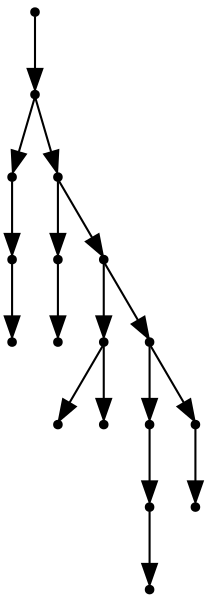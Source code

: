digraph {
  17 [shape=point];
  16 [shape=point];
  2 [shape=point];
  1 [shape=point];
  0 [shape=point];
  15 [shape=point];
  4 [shape=point];
  3 [shape=point];
  14 [shape=point];
  7 [shape=point];
  5 [shape=point];
  6 [shape=point];
  13 [shape=point];
  10 [shape=point];
  9 [shape=point];
  8 [shape=point];
  12 [shape=point];
  11 [shape=point];
17 -> 16;
16 -> 2;
2 -> 1;
1 -> 0;
16 -> 15;
15 -> 4;
4 -> 3;
15 -> 14;
14 -> 7;
7 -> 5;
7 -> 6;
14 -> 13;
13 -> 10;
10 -> 9;
9 -> 8;
13 -> 12;
12 -> 11;
}
